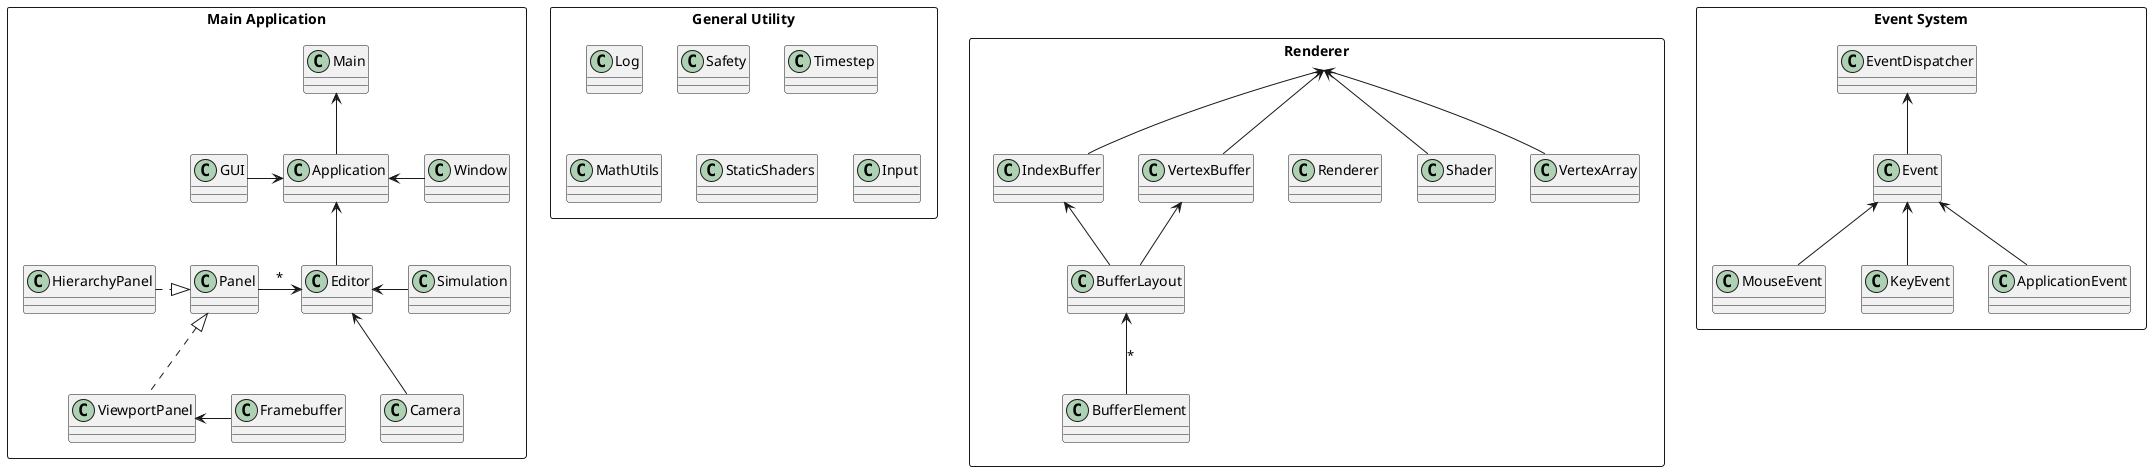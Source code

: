 @startuml Forge

package "Main Application" <<Rectangle>> {
    class Main {

    }
    class Application {

    }
    class Editor {

    }
    class GUI {

    }
    class Simulation {

    }
    class Window {

    }
    class Panel {

    }
    class HierarchyPanel {

    }
    class ViewportPanel {

    }
    class Camera {

    }
    class Framebuffer {

    }
}

package "Renderer" <<Rectangle>> {
    class BufferElement {

    }
    class BufferLayout {

    }
    class VertexBuffer {

    }
    class IndexBuffer {

    }
    class Renderer {

    }
    class Shader {

    }
    class VertexArray {

    }
}

package "General Utility" <<Rectangle>> {
    class Log {
        
    }
    class Safety {

    }
    class Timestep {

    }
    class MathUtils {

    }
    class StaticShaders {

    }
    class Input {

    }
}

package "Event System" <<Rectangle>> {
    class EventDispatcher {

    }
    class Event {

    }
    class MouseEvent {

    }
    class KeyEvent {

    }
    class ApplicationEvent {

    }
}

Application-u->Main
Window-l->Application
GUI-r->Application
Editor-u->Application
Panel-r->Editor : *
Simulation-l->Editor
Camera-u->Editor
HierarchyPanel..r|>Panel
ViewportPanel..u|>Panel
Framebuffer-r->ViewportPanel

IndexBuffer-u->Renderer
VertexBuffer-u->Renderer
VertexArray-u->Renderer
Shader-u->Renderer
BufferElement-u->BufferLayout : *
BufferLayout-u->VertexBuffer
BufferLayout-u->IndexBuffer

Event-u->EventDispatcher
MouseEvent-u->Event
ApplicationEvent-u->Event
KeyEvent-u->Event

@enduml
